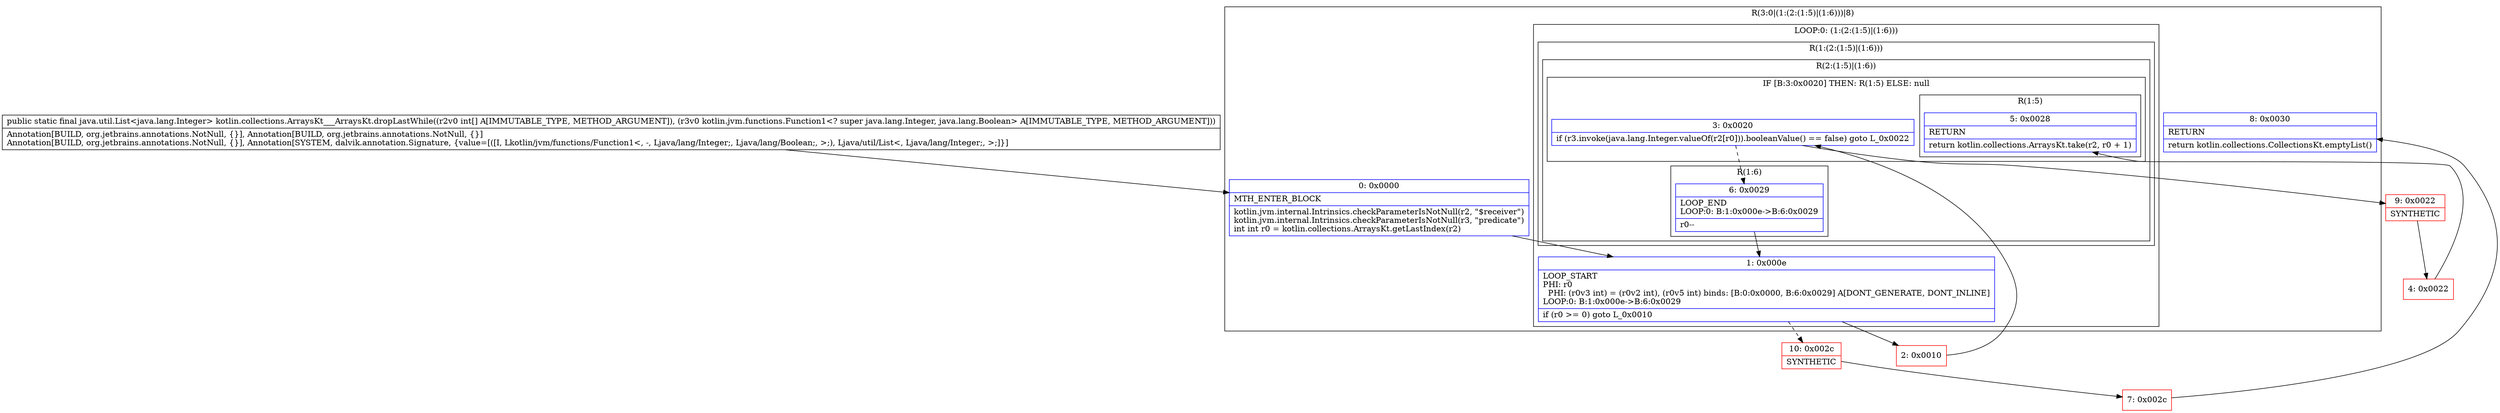 digraph "CFG forkotlin.collections.ArraysKt___ArraysKt.dropLastWhile([ILkotlin\/jvm\/functions\/Function1;)Ljava\/util\/List;" {
subgraph cluster_Region_1394182052 {
label = "R(3:0|(1:(2:(1:5)|(1:6)))|8)";
node [shape=record,color=blue];
Node_0 [shape=record,label="{0\:\ 0x0000|MTH_ENTER_BLOCK\l|kotlin.jvm.internal.Intrinsics.checkParameterIsNotNull(r2, \"$receiver\")\lkotlin.jvm.internal.Intrinsics.checkParameterIsNotNull(r3, \"predicate\")\lint int r0 = kotlin.collections.ArraysKt.getLastIndex(r2)\l}"];
subgraph cluster_LoopRegion_564917709 {
label = "LOOP:0: (1:(2:(1:5)|(1:6)))";
node [shape=record,color=blue];
Node_1 [shape=record,label="{1\:\ 0x000e|LOOP_START\lPHI: r0 \l  PHI: (r0v3 int) = (r0v2 int), (r0v5 int) binds: [B:0:0x0000, B:6:0x0029] A[DONT_GENERATE, DONT_INLINE]\lLOOP:0: B:1:0x000e\-\>B:6:0x0029\l|if (r0 \>= 0) goto L_0x0010\l}"];
subgraph cluster_Region_2028867624 {
label = "R(1:(2:(1:5)|(1:6)))";
node [shape=record,color=blue];
subgraph cluster_Region_2024872477 {
label = "R(2:(1:5)|(1:6))";
node [shape=record,color=blue];
subgraph cluster_IfRegion_1454025735 {
label = "IF [B:3:0x0020] THEN: R(1:5) ELSE: null";
node [shape=record,color=blue];
Node_3 [shape=record,label="{3\:\ 0x0020|if (r3.invoke(java.lang.Integer.valueOf(r2[r0])).booleanValue() == false) goto L_0x0022\l}"];
subgraph cluster_Region_1234249169 {
label = "R(1:5)";
node [shape=record,color=blue];
Node_5 [shape=record,label="{5\:\ 0x0028|RETURN\l|return kotlin.collections.ArraysKt.take(r2, r0 + 1)\l}"];
}
}
subgraph cluster_Region_1830949975 {
label = "R(1:6)";
node [shape=record,color=blue];
Node_6 [shape=record,label="{6\:\ 0x0029|LOOP_END\lLOOP:0: B:1:0x000e\-\>B:6:0x0029\l|r0\-\-\l}"];
}
}
}
}
Node_8 [shape=record,label="{8\:\ 0x0030|RETURN\l|return kotlin.collections.CollectionsKt.emptyList()\l}"];
}
Node_2 [shape=record,color=red,label="{2\:\ 0x0010}"];
Node_4 [shape=record,color=red,label="{4\:\ 0x0022}"];
Node_7 [shape=record,color=red,label="{7\:\ 0x002c}"];
Node_9 [shape=record,color=red,label="{9\:\ 0x0022|SYNTHETIC\l}"];
Node_10 [shape=record,color=red,label="{10\:\ 0x002c|SYNTHETIC\l}"];
MethodNode[shape=record,label="{public static final java.util.List\<java.lang.Integer\> kotlin.collections.ArraysKt___ArraysKt.dropLastWhile((r2v0 int[] A[IMMUTABLE_TYPE, METHOD_ARGUMENT]), (r3v0 kotlin.jvm.functions.Function1\<? super java.lang.Integer, java.lang.Boolean\> A[IMMUTABLE_TYPE, METHOD_ARGUMENT]))  | Annotation[BUILD, org.jetbrains.annotations.NotNull, \{\}], Annotation[BUILD, org.jetbrains.annotations.NotNull, \{\}]\lAnnotation[BUILD, org.jetbrains.annotations.NotNull, \{\}], Annotation[SYSTEM, dalvik.annotation.Signature, \{value=[([I, Lkotlin\/jvm\/functions\/Function1\<, \-, Ljava\/lang\/Integer;, Ljava\/lang\/Boolean;, \>;), Ljava\/util\/List\<, Ljava\/lang\/Integer;, \>;]\}]\l}"];
MethodNode -> Node_0;
Node_0 -> Node_1;
Node_1 -> Node_2;
Node_1 -> Node_10[style=dashed];
Node_3 -> Node_6[style=dashed];
Node_3 -> Node_9;
Node_6 -> Node_1;
Node_2 -> Node_3;
Node_4 -> Node_5;
Node_7 -> Node_8;
Node_9 -> Node_4;
Node_10 -> Node_7;
}

